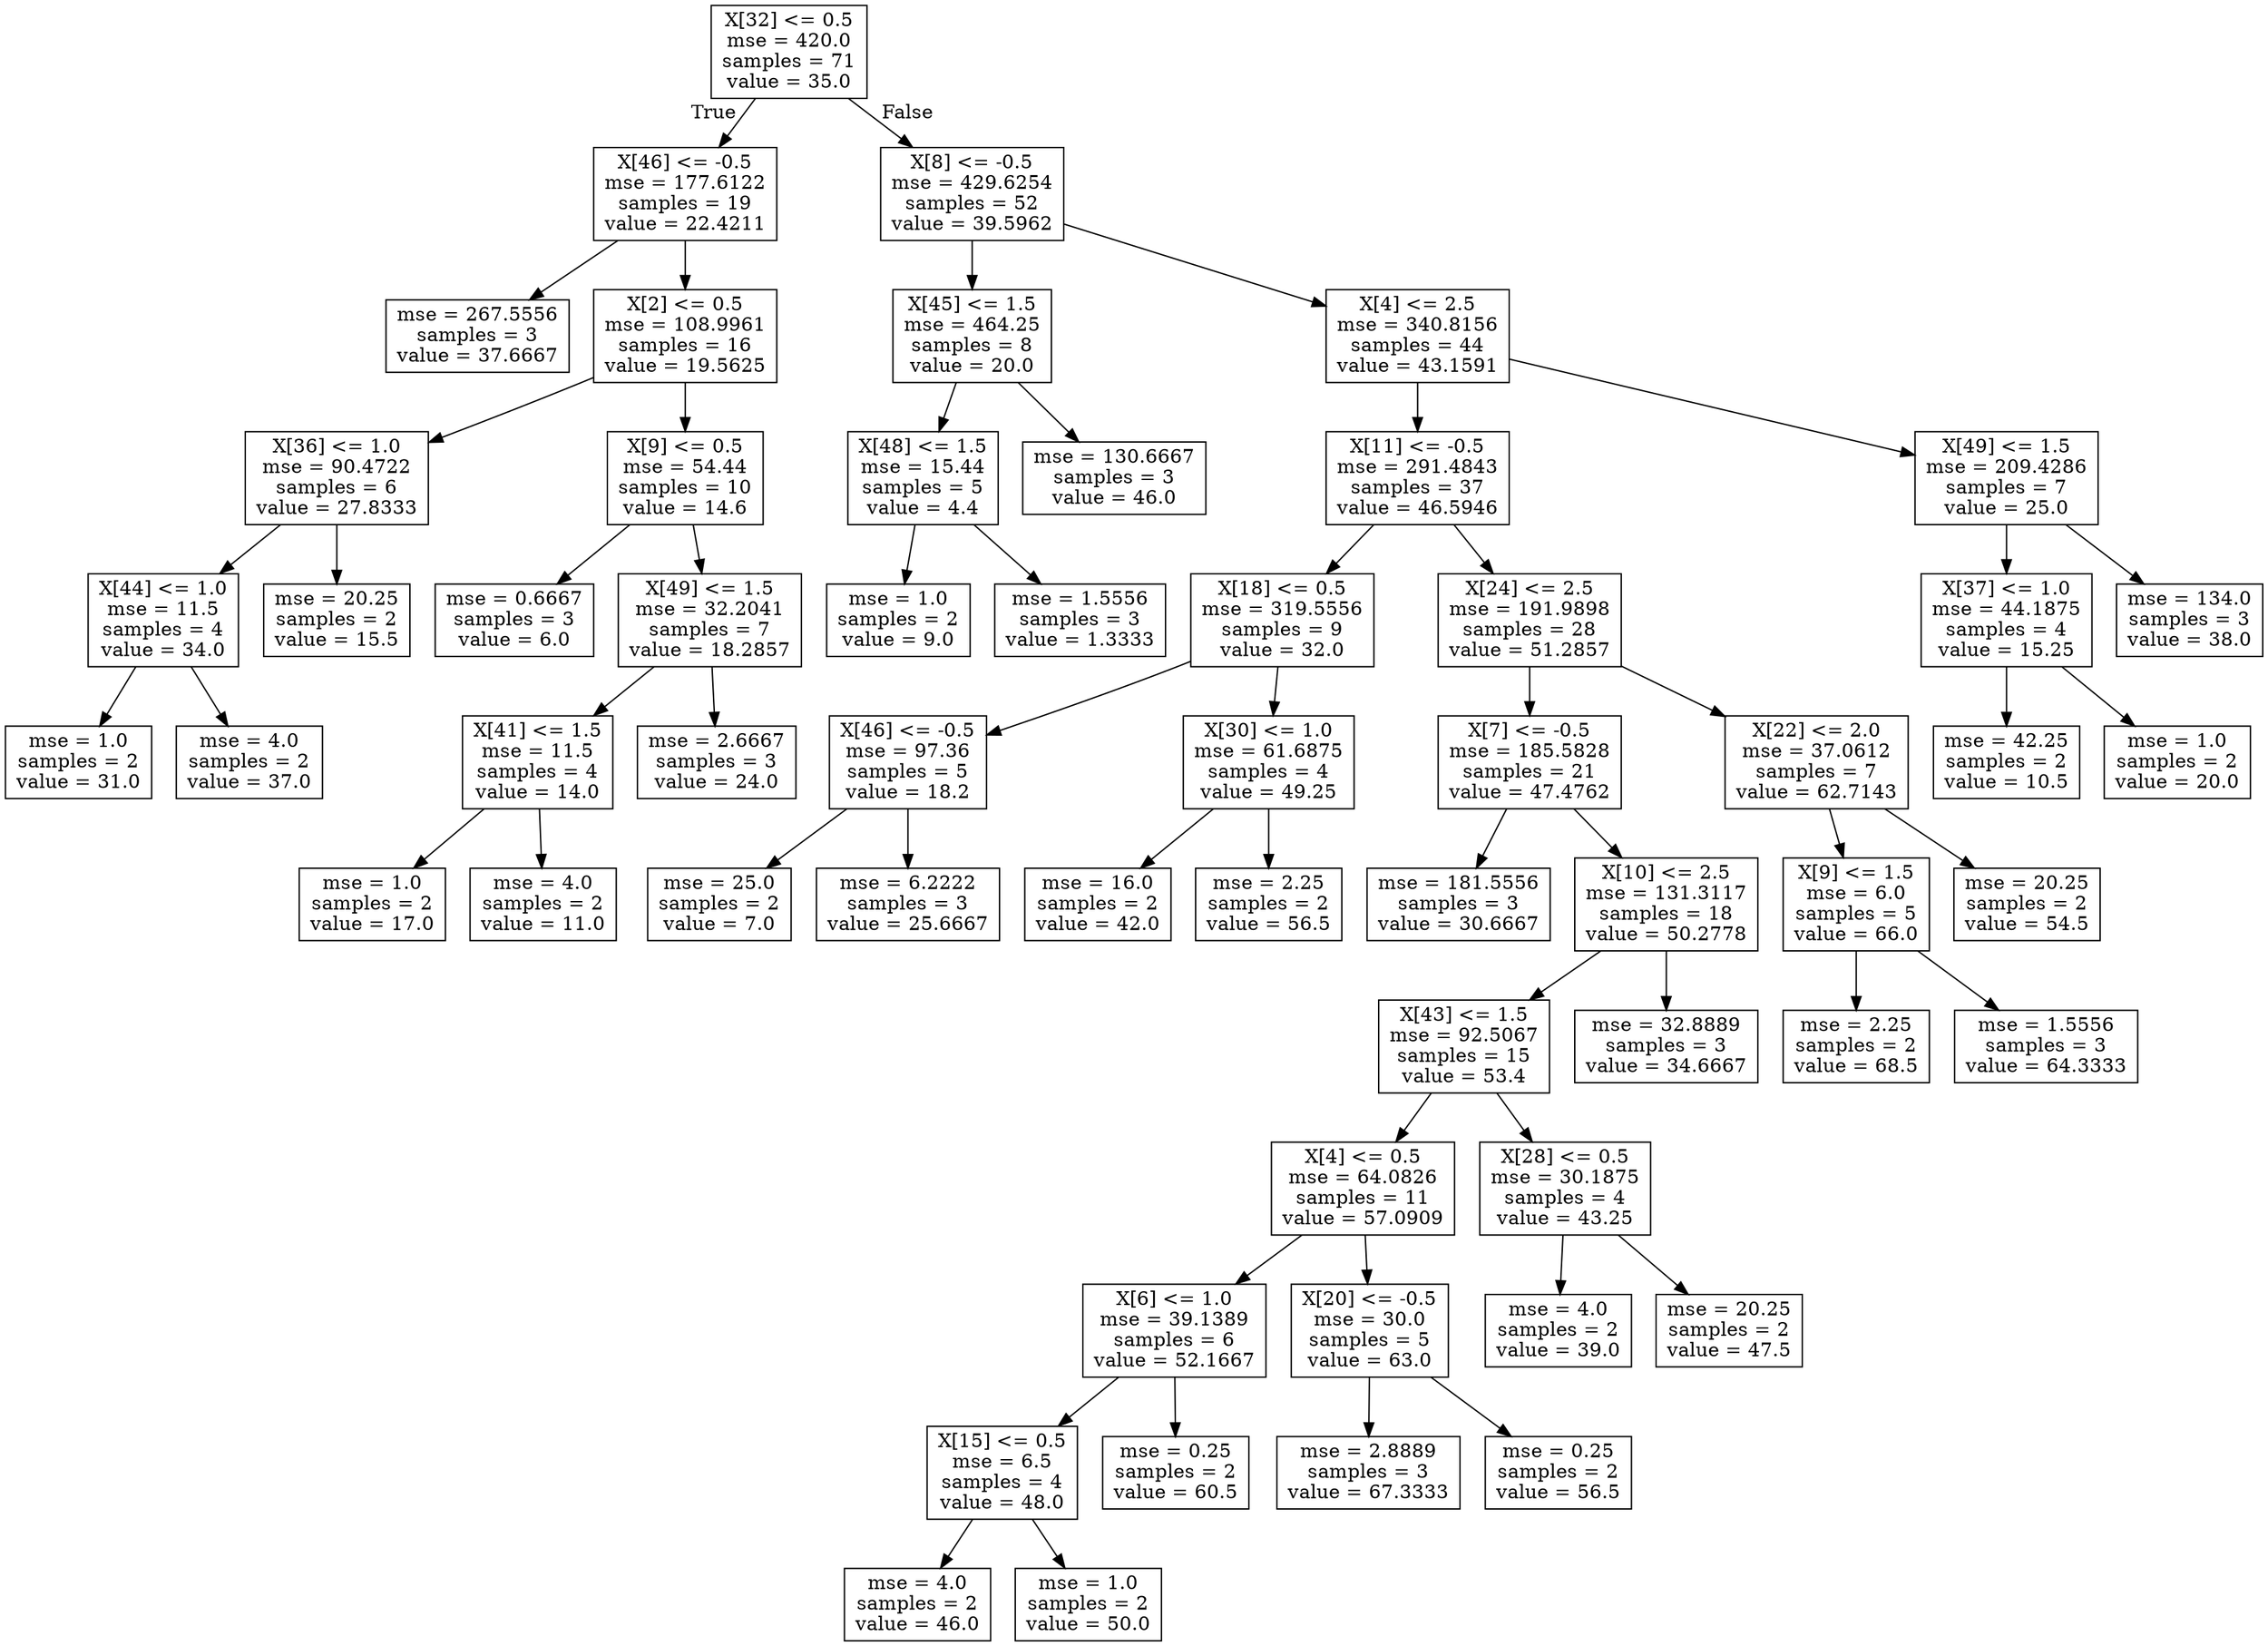 digraph Tree {
node [shape=box] ;
0 [label="X[32] <= 0.5\nmse = 420.0\nsamples = 71\nvalue = 35.0"] ;
1 [label="X[46] <= -0.5\nmse = 177.6122\nsamples = 19\nvalue = 22.4211"] ;
0 -> 1 [labeldistance=2.5, labelangle=45, headlabel="True"] ;
2 [label="mse = 267.5556\nsamples = 3\nvalue = 37.6667"] ;
1 -> 2 ;
3 [label="X[2] <= 0.5\nmse = 108.9961\nsamples = 16\nvalue = 19.5625"] ;
1 -> 3 ;
4 [label="X[36] <= 1.0\nmse = 90.4722\nsamples = 6\nvalue = 27.8333"] ;
3 -> 4 ;
5 [label="X[44] <= 1.0\nmse = 11.5\nsamples = 4\nvalue = 34.0"] ;
4 -> 5 ;
6 [label="mse = 1.0\nsamples = 2\nvalue = 31.0"] ;
5 -> 6 ;
7 [label="mse = 4.0\nsamples = 2\nvalue = 37.0"] ;
5 -> 7 ;
8 [label="mse = 20.25\nsamples = 2\nvalue = 15.5"] ;
4 -> 8 ;
9 [label="X[9] <= 0.5\nmse = 54.44\nsamples = 10\nvalue = 14.6"] ;
3 -> 9 ;
10 [label="mse = 0.6667\nsamples = 3\nvalue = 6.0"] ;
9 -> 10 ;
11 [label="X[49] <= 1.5\nmse = 32.2041\nsamples = 7\nvalue = 18.2857"] ;
9 -> 11 ;
12 [label="X[41] <= 1.5\nmse = 11.5\nsamples = 4\nvalue = 14.0"] ;
11 -> 12 ;
13 [label="mse = 1.0\nsamples = 2\nvalue = 17.0"] ;
12 -> 13 ;
14 [label="mse = 4.0\nsamples = 2\nvalue = 11.0"] ;
12 -> 14 ;
15 [label="mse = 2.6667\nsamples = 3\nvalue = 24.0"] ;
11 -> 15 ;
16 [label="X[8] <= -0.5\nmse = 429.6254\nsamples = 52\nvalue = 39.5962"] ;
0 -> 16 [labeldistance=2.5, labelangle=-45, headlabel="False"] ;
17 [label="X[45] <= 1.5\nmse = 464.25\nsamples = 8\nvalue = 20.0"] ;
16 -> 17 ;
18 [label="X[48] <= 1.5\nmse = 15.44\nsamples = 5\nvalue = 4.4"] ;
17 -> 18 ;
19 [label="mse = 1.0\nsamples = 2\nvalue = 9.0"] ;
18 -> 19 ;
20 [label="mse = 1.5556\nsamples = 3\nvalue = 1.3333"] ;
18 -> 20 ;
21 [label="mse = 130.6667\nsamples = 3\nvalue = 46.0"] ;
17 -> 21 ;
22 [label="X[4] <= 2.5\nmse = 340.8156\nsamples = 44\nvalue = 43.1591"] ;
16 -> 22 ;
23 [label="X[11] <= -0.5\nmse = 291.4843\nsamples = 37\nvalue = 46.5946"] ;
22 -> 23 ;
24 [label="X[18] <= 0.5\nmse = 319.5556\nsamples = 9\nvalue = 32.0"] ;
23 -> 24 ;
25 [label="X[46] <= -0.5\nmse = 97.36\nsamples = 5\nvalue = 18.2"] ;
24 -> 25 ;
26 [label="mse = 25.0\nsamples = 2\nvalue = 7.0"] ;
25 -> 26 ;
27 [label="mse = 6.2222\nsamples = 3\nvalue = 25.6667"] ;
25 -> 27 ;
28 [label="X[30] <= 1.0\nmse = 61.6875\nsamples = 4\nvalue = 49.25"] ;
24 -> 28 ;
29 [label="mse = 16.0\nsamples = 2\nvalue = 42.0"] ;
28 -> 29 ;
30 [label="mse = 2.25\nsamples = 2\nvalue = 56.5"] ;
28 -> 30 ;
31 [label="X[24] <= 2.5\nmse = 191.9898\nsamples = 28\nvalue = 51.2857"] ;
23 -> 31 ;
32 [label="X[7] <= -0.5\nmse = 185.5828\nsamples = 21\nvalue = 47.4762"] ;
31 -> 32 ;
33 [label="mse = 181.5556\nsamples = 3\nvalue = 30.6667"] ;
32 -> 33 ;
34 [label="X[10] <= 2.5\nmse = 131.3117\nsamples = 18\nvalue = 50.2778"] ;
32 -> 34 ;
35 [label="X[43] <= 1.5\nmse = 92.5067\nsamples = 15\nvalue = 53.4"] ;
34 -> 35 ;
36 [label="X[4] <= 0.5\nmse = 64.0826\nsamples = 11\nvalue = 57.0909"] ;
35 -> 36 ;
37 [label="X[6] <= 1.0\nmse = 39.1389\nsamples = 6\nvalue = 52.1667"] ;
36 -> 37 ;
38 [label="X[15] <= 0.5\nmse = 6.5\nsamples = 4\nvalue = 48.0"] ;
37 -> 38 ;
39 [label="mse = 4.0\nsamples = 2\nvalue = 46.0"] ;
38 -> 39 ;
40 [label="mse = 1.0\nsamples = 2\nvalue = 50.0"] ;
38 -> 40 ;
41 [label="mse = 0.25\nsamples = 2\nvalue = 60.5"] ;
37 -> 41 ;
42 [label="X[20] <= -0.5\nmse = 30.0\nsamples = 5\nvalue = 63.0"] ;
36 -> 42 ;
43 [label="mse = 2.8889\nsamples = 3\nvalue = 67.3333"] ;
42 -> 43 ;
44 [label="mse = 0.25\nsamples = 2\nvalue = 56.5"] ;
42 -> 44 ;
45 [label="X[28] <= 0.5\nmse = 30.1875\nsamples = 4\nvalue = 43.25"] ;
35 -> 45 ;
46 [label="mse = 4.0\nsamples = 2\nvalue = 39.0"] ;
45 -> 46 ;
47 [label="mse = 20.25\nsamples = 2\nvalue = 47.5"] ;
45 -> 47 ;
48 [label="mse = 32.8889\nsamples = 3\nvalue = 34.6667"] ;
34 -> 48 ;
49 [label="X[22] <= 2.0\nmse = 37.0612\nsamples = 7\nvalue = 62.7143"] ;
31 -> 49 ;
50 [label="X[9] <= 1.5\nmse = 6.0\nsamples = 5\nvalue = 66.0"] ;
49 -> 50 ;
51 [label="mse = 2.25\nsamples = 2\nvalue = 68.5"] ;
50 -> 51 ;
52 [label="mse = 1.5556\nsamples = 3\nvalue = 64.3333"] ;
50 -> 52 ;
53 [label="mse = 20.25\nsamples = 2\nvalue = 54.5"] ;
49 -> 53 ;
54 [label="X[49] <= 1.5\nmse = 209.4286\nsamples = 7\nvalue = 25.0"] ;
22 -> 54 ;
55 [label="X[37] <= 1.0\nmse = 44.1875\nsamples = 4\nvalue = 15.25"] ;
54 -> 55 ;
56 [label="mse = 42.25\nsamples = 2\nvalue = 10.5"] ;
55 -> 56 ;
57 [label="mse = 1.0\nsamples = 2\nvalue = 20.0"] ;
55 -> 57 ;
58 [label="mse = 134.0\nsamples = 3\nvalue = 38.0"] ;
54 -> 58 ;
}